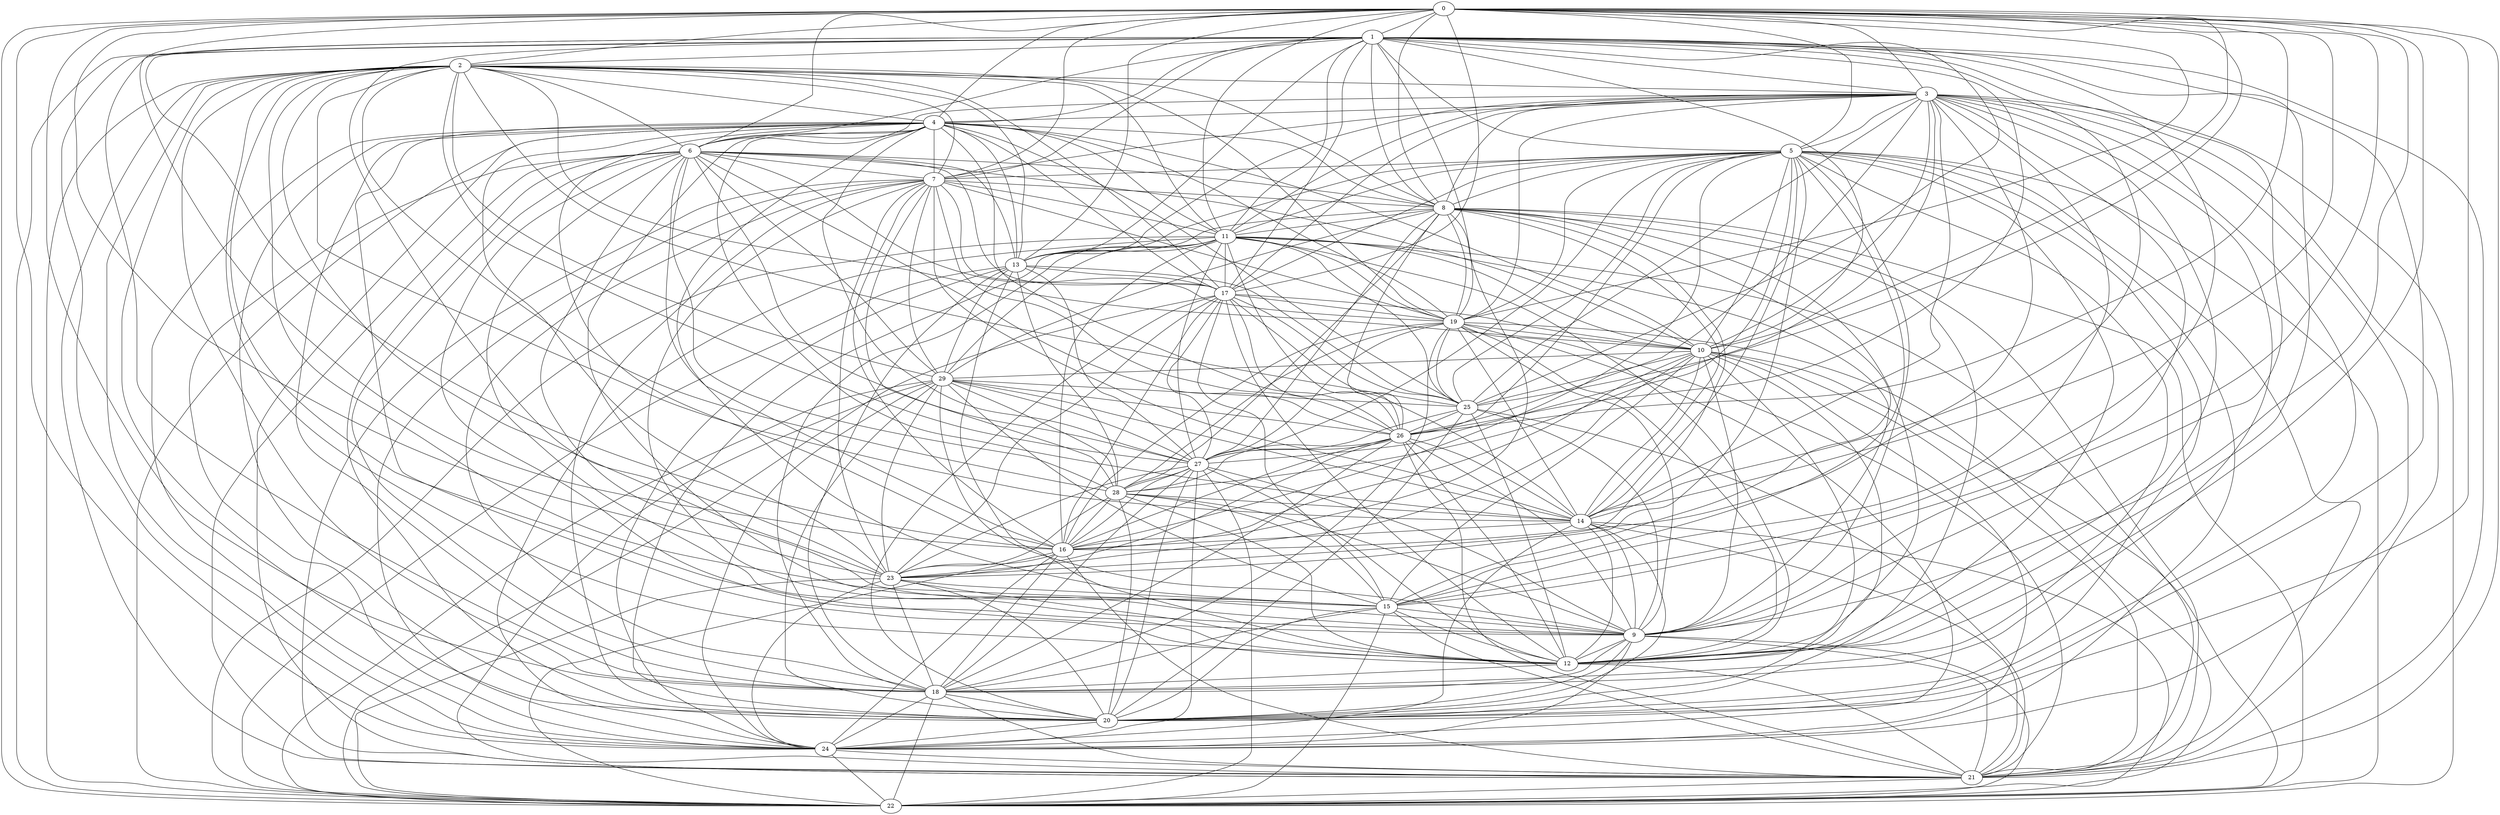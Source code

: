 graph grafoBarabasi_30_26  {
0;
1;
2;
3;
4;
5;
6;
7;
8;
9;
10;
11;
12;
13;
14;
15;
16;
17;
18;
19;
20;
21;
22;
23;
24;
25;
26;
27;
28;
29;
0 -- 1;
0 -- 2;
0 -- 3;
0 -- 4;
0 -- 5;
0 -- 6;
0 -- 7;
0 -- 8;
0 -- 9;
0 -- 10;
0 -- 11;
0 -- 12;
0 -- 13;
0 -- 14;
0 -- 15;
0 -- 16;
0 -- 17;
0 -- 18;
0 -- 19;
0 -- 20;
0 -- 21;
0 -- 22;
0 -- 23;
0 -- 24;
0 -- 25;
0 -- 26;
1 -- 2;
1 -- 3;
1 -- 4;
1 -- 5;
1 -- 6;
1 -- 7;
1 -- 8;
1 -- 9;
1 -- 10;
1 -- 11;
1 -- 12;
1 -- 13;
1 -- 14;
1 -- 15;
1 -- 16;
1 -- 17;
1 -- 18;
1 -- 19;
1 -- 20;
1 -- 21;
1 -- 22;
1 -- 23;
1 -- 24;
1 -- 25;
1 -- 26;
2 -- 3;
2 -- 4;
2 -- 6;
2 -- 7;
2 -- 8;
2 -- 9;
2 -- 10;
2 -- 11;
2 -- 12;
2 -- 13;
2 -- 14;
2 -- 15;
2 -- 17;
2 -- 18;
2 -- 19;
2 -- 20;
2 -- 21;
2 -- 22;
2 -- 23;
2 -- 24;
2 -- 25;
2 -- 27;
2 -- 28;
2 -- 29;
3 -- 4;
3 -- 5;
3 -- 6;
3 -- 7;
3 -- 8;
3 -- 9;
3 -- 10;
3 -- 11;
3 -- 12;
3 -- 13;
3 -- 14;
3 -- 15;
3 -- 16;
3 -- 17;
3 -- 18;
3 -- 19;
3 -- 20;
3 -- 21;
3 -- 22;
3 -- 24;
3 -- 25;
3 -- 26;
3 -- 27;
4 -- 6;
4 -- 7;
4 -- 8;
4 -- 9;
4 -- 10;
4 -- 11;
4 -- 12;
4 -- 13;
4 -- 14;
4 -- 15;
4 -- 16;
4 -- 17;
4 -- 18;
4 -- 19;
4 -- 20;
4 -- 21;
4 -- 22;
4 -- 23;
4 -- 24;
4 -- 25;
4 -- 26;
4 -- 27;
5 -- 7;
5 -- 8;
5 -- 9;
5 -- 10;
5 -- 11;
5 -- 12;
5 -- 13;
5 -- 14;
5 -- 15;
5 -- 16;
5 -- 17;
5 -- 18;
5 -- 19;
5 -- 20;
5 -- 21;
5 -- 22;
5 -- 23;
5 -- 24;
5 -- 25;
5 -- 26;
5 -- 27;
5 -- 28;
6 -- 7;
6 -- 8;
6 -- 10;
6 -- 12;
6 -- 13;
6 -- 15;
6 -- 16;
6 -- 17;
6 -- 18;
6 -- 19;
6 -- 20;
6 -- 21;
6 -- 24;
6 -- 26;
6 -- 27;
6 -- 28;
6 -- 29;
7 -- 8;
7 -- 9;
7 -- 11;
7 -- 14;
7 -- 16;
7 -- 17;
7 -- 18;
7 -- 19;
7 -- 20;
7 -- 21;
7 -- 23;
7 -- 24;
7 -- 26;
7 -- 28;
7 -- 29;
8 -- 11;
8 -- 12;
8 -- 13;
8 -- 14;
8 -- 15;
8 -- 16;
8 -- 19;
8 -- 20;
8 -- 21;
8 -- 22;
8 -- 23;
8 -- 26;
8 -- 27;
8 -- 28;
8 -- 29;
9 -- 6;
9 -- 10;
9 -- 11;
9 -- 12;
9 -- 14;
9 -- 19;
9 -- 20;
9 -- 21;
9 -- 22;
9 -- 24;
9 -- 25;
9 -- 26;
9 -- 27;
9 -- 28;
9 -- 29;
10 -- 11;
10 -- 12;
10 -- 14;
10 -- 15;
10 -- 17;
10 -- 20;
10 -- 21;
10 -- 22;
10 -- 23;
10 -- 25;
10 -- 29;
11 -- 13;
11 -- 16;
11 -- 17;
11 -- 18;
11 -- 19;
11 -- 20;
11 -- 21;
11 -- 22;
11 -- 24;
11 -- 25;
11 -- 26;
11 -- 27;
11 -- 29;
12 -- 11;
12 -- 13;
12 -- 14;
12 -- 15;
12 -- 17;
12 -- 18;
12 -- 19;
12 -- 21;
12 -- 23;
12 -- 25;
12 -- 26;
12 -- 27;
12 -- 28;
13 -- 17;
13 -- 22;
13 -- 24;
13 -- 25;
13 -- 27;
13 -- 28;
13 -- 29;
14 -- 16;
14 -- 17;
14 -- 19;
14 -- 20;
14 -- 21;
14 -- 22;
14 -- 24;
14 -- 26;
14 -- 29;
15 -- 9;
15 -- 17;
15 -- 20;
15 -- 21;
15 -- 22;
15 -- 28;
15 -- 29;
16 -- 10;
16 -- 17;
16 -- 18;
16 -- 19;
16 -- 21;
16 -- 22;
16 -- 23;
16 -- 24;
16 -- 26;
16 -- 27;
16 -- 28;
17 -- 19;
17 -- 22;
17 -- 23;
17 -- 25;
17 -- 26;
17 -- 27;
18 -- 9;
18 -- 13;
18 -- 15;
18 -- 19;
18 -- 20;
18 -- 21;
18 -- 22;
18 -- 24;
18 -- 26;
18 -- 27;
19 -- 10;
19 -- 21;
19 -- 22;
19 -- 24;
19 -- 25;
19 -- 27;
19 -- 28;
20 -- 17;
20 -- 23;
20 -- 24;
20 -- 25;
20 -- 27;
20 -- 28;
20 -- 29;
21 -- 22;
21 -- 25;
21 -- 26;
21 -- 29;
22 -- 24;
22 -- 27;
22 -- 29;
23 -- 15;
23 -- 18;
23 -- 22;
23 -- 24;
23 -- 26;
23 -- 27;
23 -- 28;
23 -- 29;
24 -- 10;
24 -- 21;
24 -- 27;
24 -- 29;
25 -- 26;
25 -- 27;
26 -- 27;
26 -- 28;
26 -- 29;
27 -- 28;
27 -- 29;
28 -- 14;
28 -- 29;
29 -- 25;
}